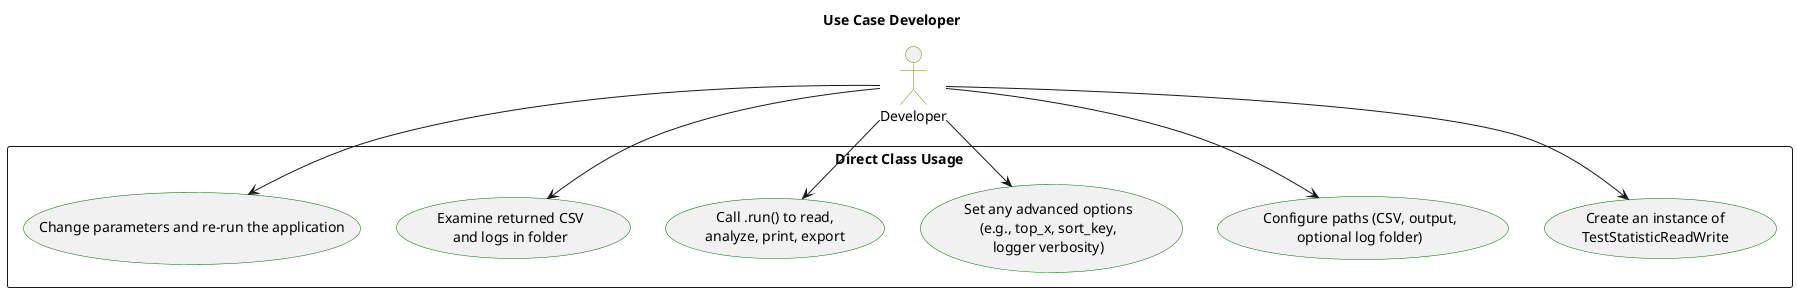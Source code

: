 @startuml Use Case Developer
title Use Case Developer
skinparam usecaseBorderColor DarkGreen
skinparam actorBorderColor Olive
skinparam actorStyle person

actor "Developer" as dev

rectangle "Direct Class Usage" {
  usecase "Create an instance of\nTestStatisticReadWrite" as UC_A
  usecase "Configure paths (CSV, output,\noptional log folder)" as UC_B
  usecase "Set any advanced options\n(e.g., top_x, sort_key,\nlogger verbosity)" as UC_C
  usecase "Call .run() to read,\nanalyze, print, export" as UC_D
  usecase "Examine returned CSV\nand logs in folder" as UC_E
  usecase "Change parameters and re-run the application" as UC_F

}

dev --> UC_A
dev --> UC_B
dev --> UC_C
dev --> UC_D
dev --> UC_E
dev --> UC_F
@enduml
